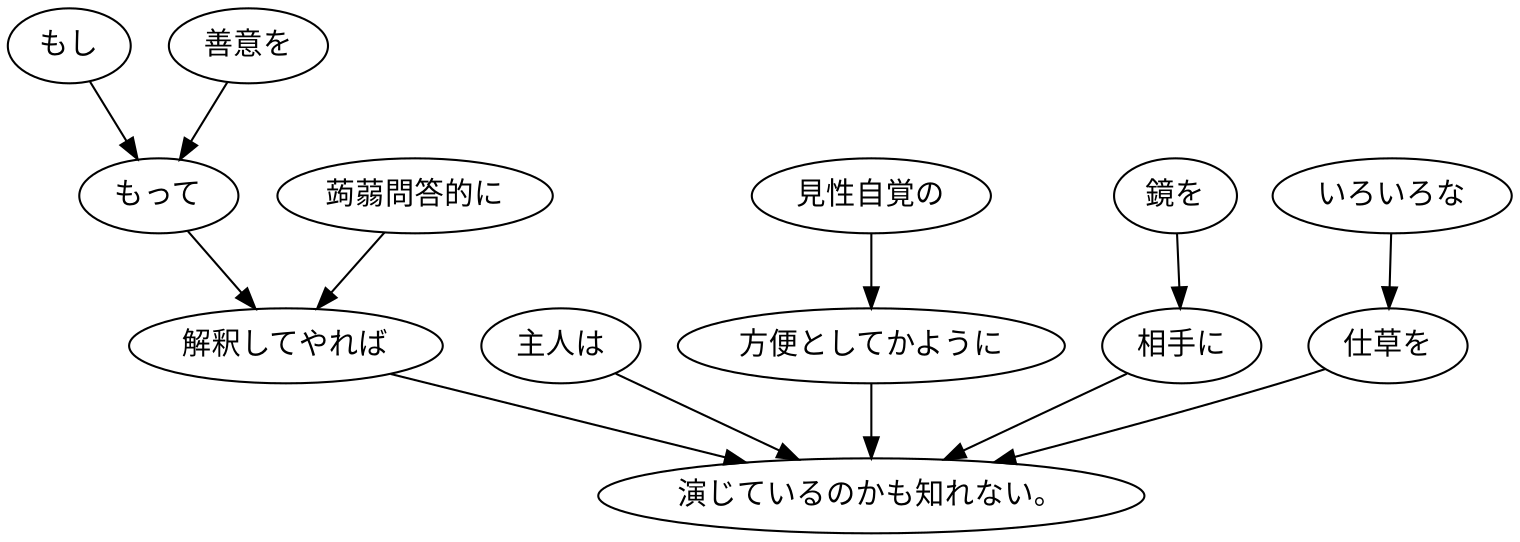 digraph graph5693 {
	node0 [label="もし"];
	node1 [label="善意を"];
	node2 [label="もって"];
	node3 [label="蒟蒻問答的に"];
	node4 [label="解釈してやれば"];
	node5 [label="主人は"];
	node6 [label="見性自覚の"];
	node7 [label="方便としてかように"];
	node8 [label="鏡を"];
	node9 [label="相手に"];
	node10 [label="いろいろな"];
	node11 [label="仕草を"];
	node12 [label="演じているのかも知れない。"];
	node0 -> node2;
	node1 -> node2;
	node2 -> node4;
	node3 -> node4;
	node4 -> node12;
	node5 -> node12;
	node6 -> node7;
	node7 -> node12;
	node8 -> node9;
	node9 -> node12;
	node10 -> node11;
	node11 -> node12;
}

